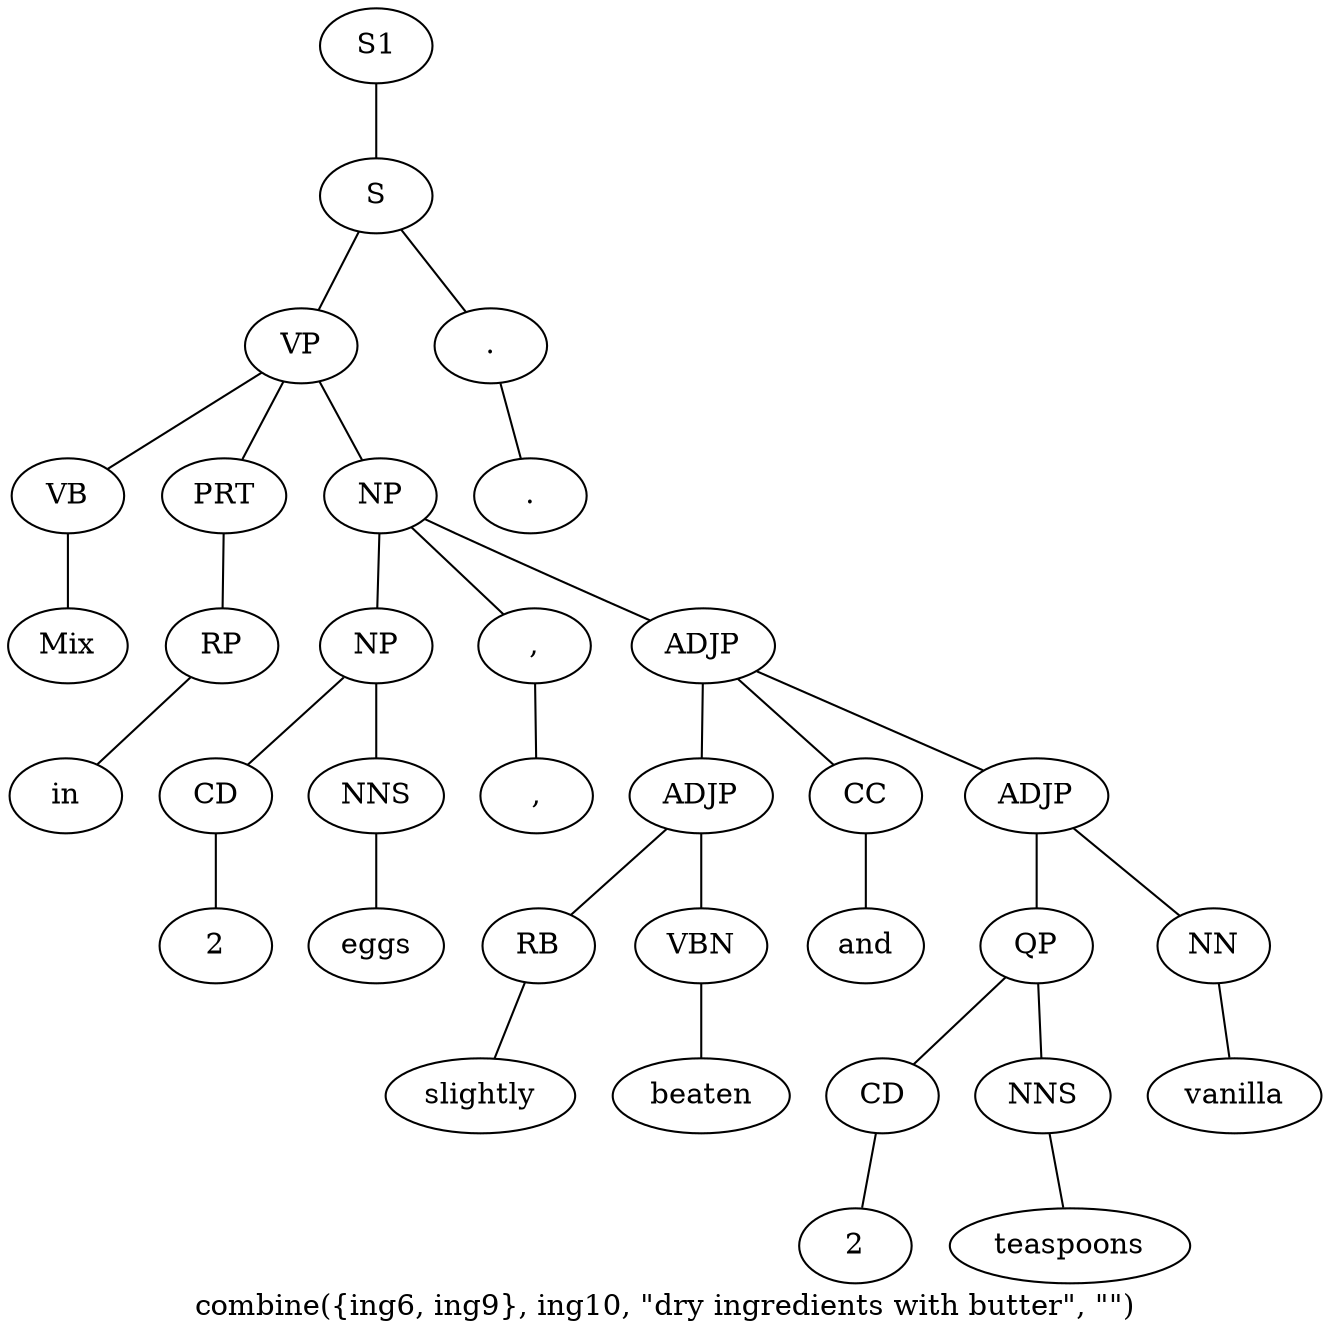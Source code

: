 graph SyntaxGraph {
	label = "combine({ing6, ing9}, ing10, \"dry ingredients with butter\", \"\")";
	Node0 [label="S1"];
	Node1 [label="S"];
	Node2 [label="VP"];
	Node3 [label="VB"];
	Node4 [label="Mix"];
	Node5 [label="PRT"];
	Node6 [label="RP"];
	Node7 [label="in"];
	Node8 [label="NP"];
	Node9 [label="NP"];
	Node10 [label="CD"];
	Node11 [label="2"];
	Node12 [label="NNS"];
	Node13 [label="eggs"];
	Node14 [label=","];
	Node15 [label=","];
	Node16 [label="ADJP"];
	Node17 [label="ADJP"];
	Node18 [label="RB"];
	Node19 [label="slightly"];
	Node20 [label="VBN"];
	Node21 [label="beaten"];
	Node22 [label="CC"];
	Node23 [label="and"];
	Node24 [label="ADJP"];
	Node25 [label="QP"];
	Node26 [label="CD"];
	Node27 [label="2"];
	Node28 [label="NNS"];
	Node29 [label="teaspoons"];
	Node30 [label="NN"];
	Node31 [label="vanilla"];
	Node32 [label="."];
	Node33 [label="."];

	Node0 -- Node1;
	Node1 -- Node2;
	Node1 -- Node32;
	Node2 -- Node3;
	Node2 -- Node5;
	Node2 -- Node8;
	Node3 -- Node4;
	Node5 -- Node6;
	Node6 -- Node7;
	Node8 -- Node9;
	Node8 -- Node14;
	Node8 -- Node16;
	Node9 -- Node10;
	Node9 -- Node12;
	Node10 -- Node11;
	Node12 -- Node13;
	Node14 -- Node15;
	Node16 -- Node17;
	Node16 -- Node22;
	Node16 -- Node24;
	Node17 -- Node18;
	Node17 -- Node20;
	Node18 -- Node19;
	Node20 -- Node21;
	Node22 -- Node23;
	Node24 -- Node25;
	Node24 -- Node30;
	Node25 -- Node26;
	Node25 -- Node28;
	Node26 -- Node27;
	Node28 -- Node29;
	Node30 -- Node31;
	Node32 -- Node33;
}